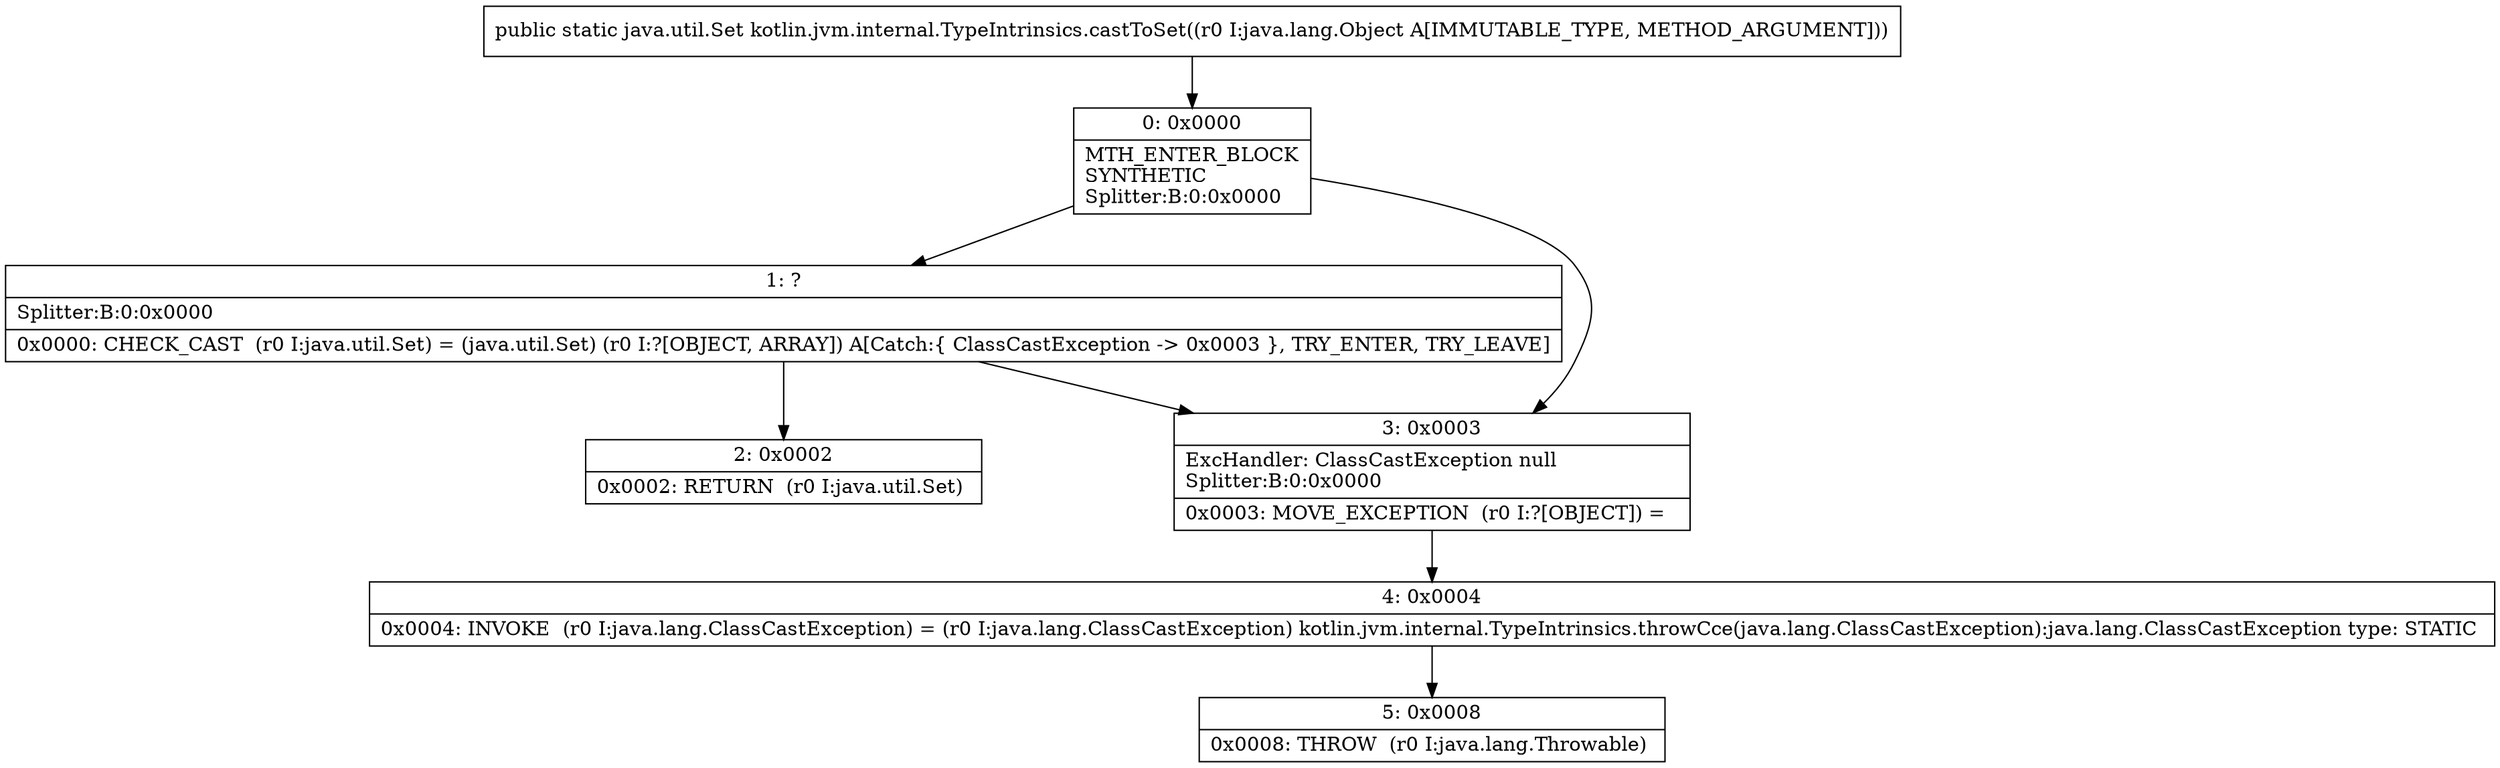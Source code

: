 digraph "CFG forkotlin.jvm.internal.TypeIntrinsics.castToSet(Ljava\/lang\/Object;)Ljava\/util\/Set;" {
Node_0 [shape=record,label="{0\:\ 0x0000|MTH_ENTER_BLOCK\lSYNTHETIC\lSplitter:B:0:0x0000\l}"];
Node_1 [shape=record,label="{1\:\ ?|Splitter:B:0:0x0000\l|0x0000: CHECK_CAST  (r0 I:java.util.Set) = (java.util.Set) (r0 I:?[OBJECT, ARRAY]) A[Catch:\{ ClassCastException \-\> 0x0003 \}, TRY_ENTER, TRY_LEAVE]\l}"];
Node_2 [shape=record,label="{2\:\ 0x0002|0x0002: RETURN  (r0 I:java.util.Set) \l}"];
Node_3 [shape=record,label="{3\:\ 0x0003|ExcHandler: ClassCastException null\lSplitter:B:0:0x0000\l|0x0003: MOVE_EXCEPTION  (r0 I:?[OBJECT]) =  \l}"];
Node_4 [shape=record,label="{4\:\ 0x0004|0x0004: INVOKE  (r0 I:java.lang.ClassCastException) = (r0 I:java.lang.ClassCastException) kotlin.jvm.internal.TypeIntrinsics.throwCce(java.lang.ClassCastException):java.lang.ClassCastException type: STATIC \l}"];
Node_5 [shape=record,label="{5\:\ 0x0008|0x0008: THROW  (r0 I:java.lang.Throwable) \l}"];
MethodNode[shape=record,label="{public static java.util.Set kotlin.jvm.internal.TypeIntrinsics.castToSet((r0 I:java.lang.Object A[IMMUTABLE_TYPE, METHOD_ARGUMENT])) }"];
MethodNode -> Node_0;
Node_0 -> Node_1;
Node_0 -> Node_3;
Node_1 -> Node_2;
Node_1 -> Node_3;
Node_3 -> Node_4;
Node_4 -> Node_5;
}

